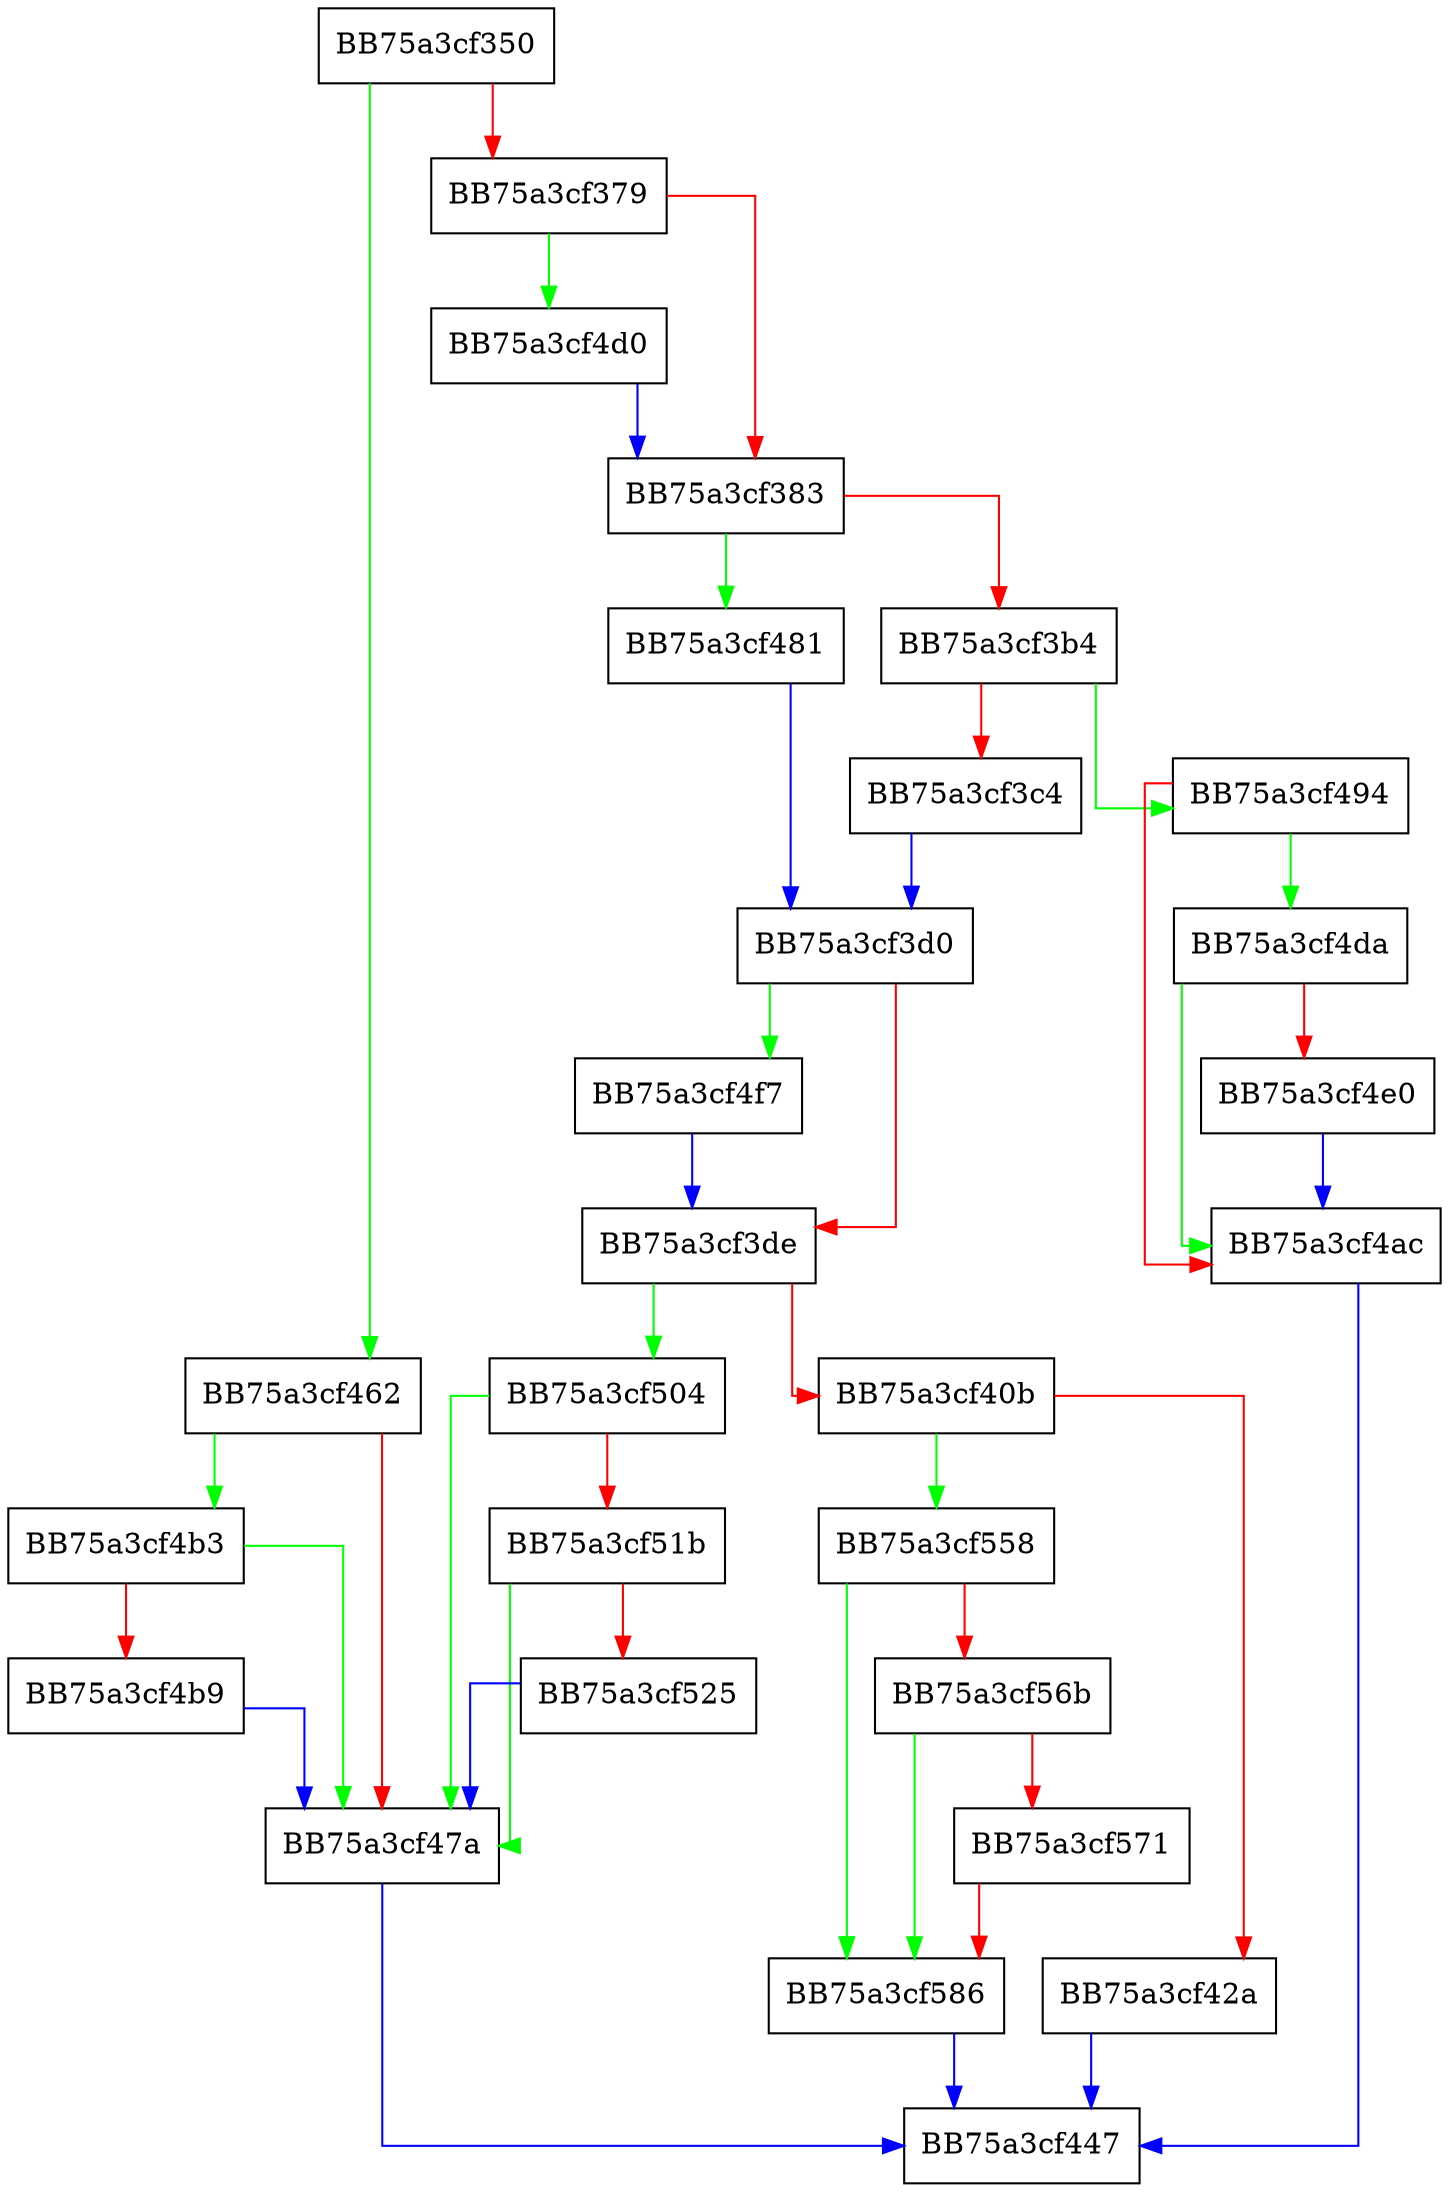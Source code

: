 digraph FillCacheAddDataV2 {
  node [shape="box"];
  graph [splines=ortho];
  BB75a3cf350 -> BB75a3cf462 [color="green"];
  BB75a3cf350 -> BB75a3cf379 [color="red"];
  BB75a3cf379 -> BB75a3cf4d0 [color="green"];
  BB75a3cf379 -> BB75a3cf383 [color="red"];
  BB75a3cf383 -> BB75a3cf481 [color="green"];
  BB75a3cf383 -> BB75a3cf3b4 [color="red"];
  BB75a3cf3b4 -> BB75a3cf494 [color="green"];
  BB75a3cf3b4 -> BB75a3cf3c4 [color="red"];
  BB75a3cf3c4 -> BB75a3cf3d0 [color="blue"];
  BB75a3cf3d0 -> BB75a3cf4f7 [color="green"];
  BB75a3cf3d0 -> BB75a3cf3de [color="red"];
  BB75a3cf3de -> BB75a3cf504 [color="green"];
  BB75a3cf3de -> BB75a3cf40b [color="red"];
  BB75a3cf40b -> BB75a3cf558 [color="green"];
  BB75a3cf40b -> BB75a3cf42a [color="red"];
  BB75a3cf42a -> BB75a3cf447 [color="blue"];
  BB75a3cf462 -> BB75a3cf4b3 [color="green"];
  BB75a3cf462 -> BB75a3cf47a [color="red"];
  BB75a3cf47a -> BB75a3cf447 [color="blue"];
  BB75a3cf481 -> BB75a3cf3d0 [color="blue"];
  BB75a3cf494 -> BB75a3cf4da [color="green"];
  BB75a3cf494 -> BB75a3cf4ac [color="red"];
  BB75a3cf4ac -> BB75a3cf447 [color="blue"];
  BB75a3cf4b3 -> BB75a3cf47a [color="green"];
  BB75a3cf4b3 -> BB75a3cf4b9 [color="red"];
  BB75a3cf4b9 -> BB75a3cf47a [color="blue"];
  BB75a3cf4d0 -> BB75a3cf383 [color="blue"];
  BB75a3cf4da -> BB75a3cf4ac [color="green"];
  BB75a3cf4da -> BB75a3cf4e0 [color="red"];
  BB75a3cf4e0 -> BB75a3cf4ac [color="blue"];
  BB75a3cf4f7 -> BB75a3cf3de [color="blue"];
  BB75a3cf504 -> BB75a3cf47a [color="green"];
  BB75a3cf504 -> BB75a3cf51b [color="red"];
  BB75a3cf51b -> BB75a3cf47a [color="green"];
  BB75a3cf51b -> BB75a3cf525 [color="red"];
  BB75a3cf525 -> BB75a3cf47a [color="blue"];
  BB75a3cf558 -> BB75a3cf586 [color="green"];
  BB75a3cf558 -> BB75a3cf56b [color="red"];
  BB75a3cf56b -> BB75a3cf586 [color="green"];
  BB75a3cf56b -> BB75a3cf571 [color="red"];
  BB75a3cf571 -> BB75a3cf586 [color="red"];
  BB75a3cf586 -> BB75a3cf447 [color="blue"];
}